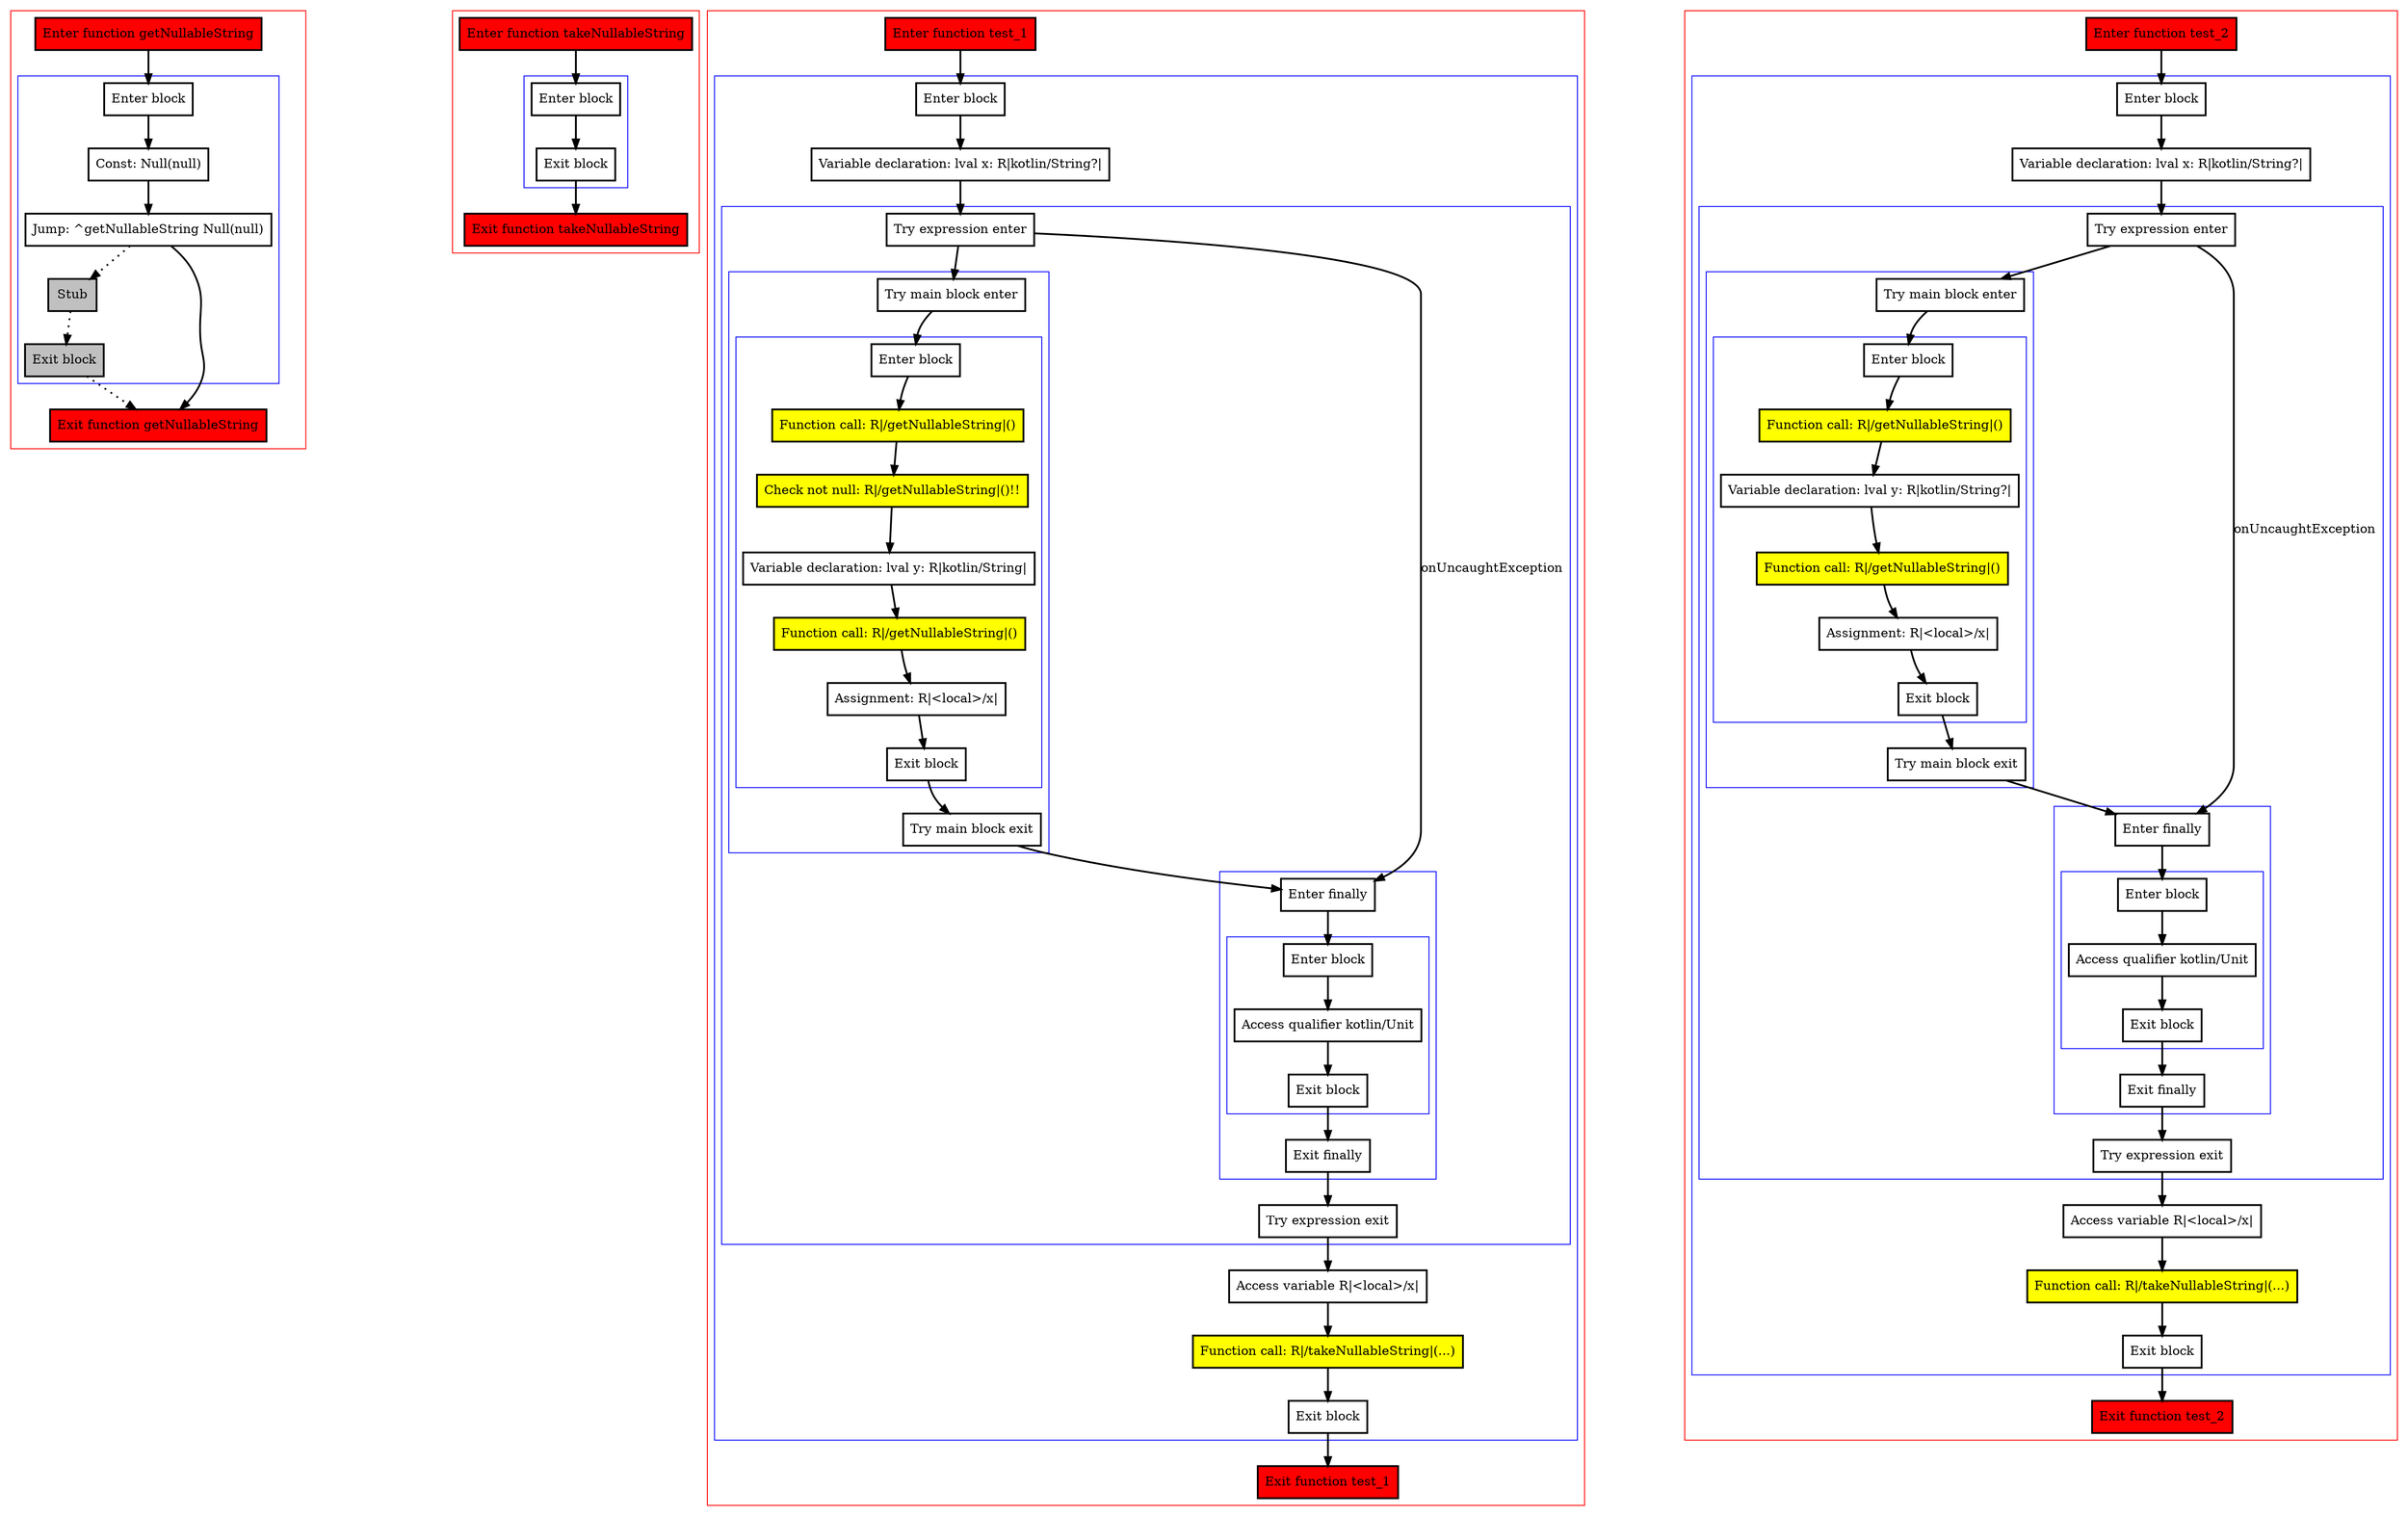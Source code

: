 digraph initializationInTry_kt {
    graph [nodesep=3]
    node [shape=box penwidth=2]
    edge [penwidth=2]

    subgraph cluster_0 {
        color=red
        0 [label="Enter function getNullableString" style="filled" fillcolor=red];
        subgraph cluster_1 {
            color=blue
            1 [label="Enter block"];
            2 [label="Const: Null(null)"];
            3 [label="Jump: ^getNullableString Null(null)"];
            4 [label="Stub" style="filled" fillcolor=gray];
            5 [label="Exit block" style="filled" fillcolor=gray];
        }
        6 [label="Exit function getNullableString" style="filled" fillcolor=red];
    }
    0 -> {1};
    1 -> {2};
    2 -> {3};
    3 -> {6};
    3 -> {4} [style=dotted];
    4 -> {5} [style=dotted];
    5 -> {6} [style=dotted];

    subgraph cluster_2 {
        color=red
        7 [label="Enter function takeNullableString" style="filled" fillcolor=red];
        subgraph cluster_3 {
            color=blue
            8 [label="Enter block"];
            9 [label="Exit block"];
        }
        10 [label="Exit function takeNullableString" style="filled" fillcolor=red];
    }
    7 -> {8};
    8 -> {9};
    9 -> {10};

    subgraph cluster_4 {
        color=red
        11 [label="Enter function test_1" style="filled" fillcolor=red];
        subgraph cluster_5 {
            color=blue
            12 [label="Enter block"];
            13 [label="Variable declaration: lval x: R|kotlin/String?|"];
            subgraph cluster_6 {
                color=blue
                14 [label="Try expression enter"];
                subgraph cluster_7 {
                    color=blue
                    15 [label="Try main block enter"];
                    subgraph cluster_8 {
                        color=blue
                        16 [label="Enter block"];
                        17 [label="Function call: R|/getNullableString|()" style="filled" fillcolor=yellow];
                        18 [label="Check not null: R|/getNullableString|()!!" style="filled" fillcolor=yellow];
                        19 [label="Variable declaration: lval y: R|kotlin/String|"];
                        20 [label="Function call: R|/getNullableString|()" style="filled" fillcolor=yellow];
                        21 [label="Assignment: R|<local>/x|"];
                        22 [label="Exit block"];
                    }
                    23 [label="Try main block exit"];
                }
                subgraph cluster_9 {
                    color=blue
                    24 [label="Enter finally"];
                    subgraph cluster_10 {
                        color=blue
                        25 [label="Enter block"];
                        26 [label="Access qualifier kotlin/Unit"];
                        27 [label="Exit block"];
                    }
                    28 [label="Exit finally"];
                }
                29 [label="Try expression exit"];
            }
            30 [label="Access variable R|<local>/x|"];
            31 [label="Function call: R|/takeNullableString|(...)" style="filled" fillcolor=yellow];
            32 [label="Exit block"];
        }
        33 [label="Exit function test_1" style="filled" fillcolor=red];
    }
    11 -> {12};
    12 -> {13};
    13 -> {14};
    14 -> {15};
    14 -> {24} [label="onUncaughtException"];
    15 -> {16};
    16 -> {17};
    17 -> {18};
    18 -> {19};
    19 -> {20};
    20 -> {21};
    21 -> {22};
    22 -> {23};
    23 -> {24};
    24 -> {25};
    25 -> {26};
    26 -> {27};
    27 -> {28};
    28 -> {29};
    29 -> {30};
    30 -> {31};
    31 -> {32};
    32 -> {33};

    subgraph cluster_11 {
        color=red
        34 [label="Enter function test_2" style="filled" fillcolor=red];
        subgraph cluster_12 {
            color=blue
            35 [label="Enter block"];
            36 [label="Variable declaration: lval x: R|kotlin/String?|"];
            subgraph cluster_13 {
                color=blue
                37 [label="Try expression enter"];
                subgraph cluster_14 {
                    color=blue
                    38 [label="Try main block enter"];
                    subgraph cluster_15 {
                        color=blue
                        39 [label="Enter block"];
                        40 [label="Function call: R|/getNullableString|()" style="filled" fillcolor=yellow];
                        41 [label="Variable declaration: lval y: R|kotlin/String?|"];
                        42 [label="Function call: R|/getNullableString|()" style="filled" fillcolor=yellow];
                        43 [label="Assignment: R|<local>/x|"];
                        44 [label="Exit block"];
                    }
                    45 [label="Try main block exit"];
                }
                subgraph cluster_16 {
                    color=blue
                    46 [label="Enter finally"];
                    subgraph cluster_17 {
                        color=blue
                        47 [label="Enter block"];
                        48 [label="Access qualifier kotlin/Unit"];
                        49 [label="Exit block"];
                    }
                    50 [label="Exit finally"];
                }
                51 [label="Try expression exit"];
            }
            52 [label="Access variable R|<local>/x|"];
            53 [label="Function call: R|/takeNullableString|(...)" style="filled" fillcolor=yellow];
            54 [label="Exit block"];
        }
        55 [label="Exit function test_2" style="filled" fillcolor=red];
    }
    34 -> {35};
    35 -> {36};
    36 -> {37};
    37 -> {38};
    37 -> {46} [label="onUncaughtException"];
    38 -> {39};
    39 -> {40};
    40 -> {41};
    41 -> {42};
    42 -> {43};
    43 -> {44};
    44 -> {45};
    45 -> {46};
    46 -> {47};
    47 -> {48};
    48 -> {49};
    49 -> {50};
    50 -> {51};
    51 -> {52};
    52 -> {53};
    53 -> {54};
    54 -> {55};

}
